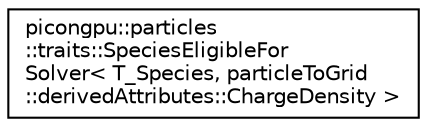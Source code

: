 digraph "Graphical Class Hierarchy"
{
 // LATEX_PDF_SIZE
  edge [fontname="Helvetica",fontsize="10",labelfontname="Helvetica",labelfontsize="10"];
  node [fontname="Helvetica",fontsize="10",shape=record];
  rankdir="LR";
  Node0 [label="picongpu::particles\l::traits::SpeciesEligibleFor\lSolver\< T_Species, particleToGrid\l::derivedAttributes::ChargeDensity \>",height=0.2,width=0.4,color="black", fillcolor="white", style="filled",URL="$structpicongpu_1_1particles_1_1traits_1_1_species_eligible_for_solver_3_01_t___species_00_01part212aa1b0c559cd6b87c46971535c2ee2.html",tooltip=" "];
}
